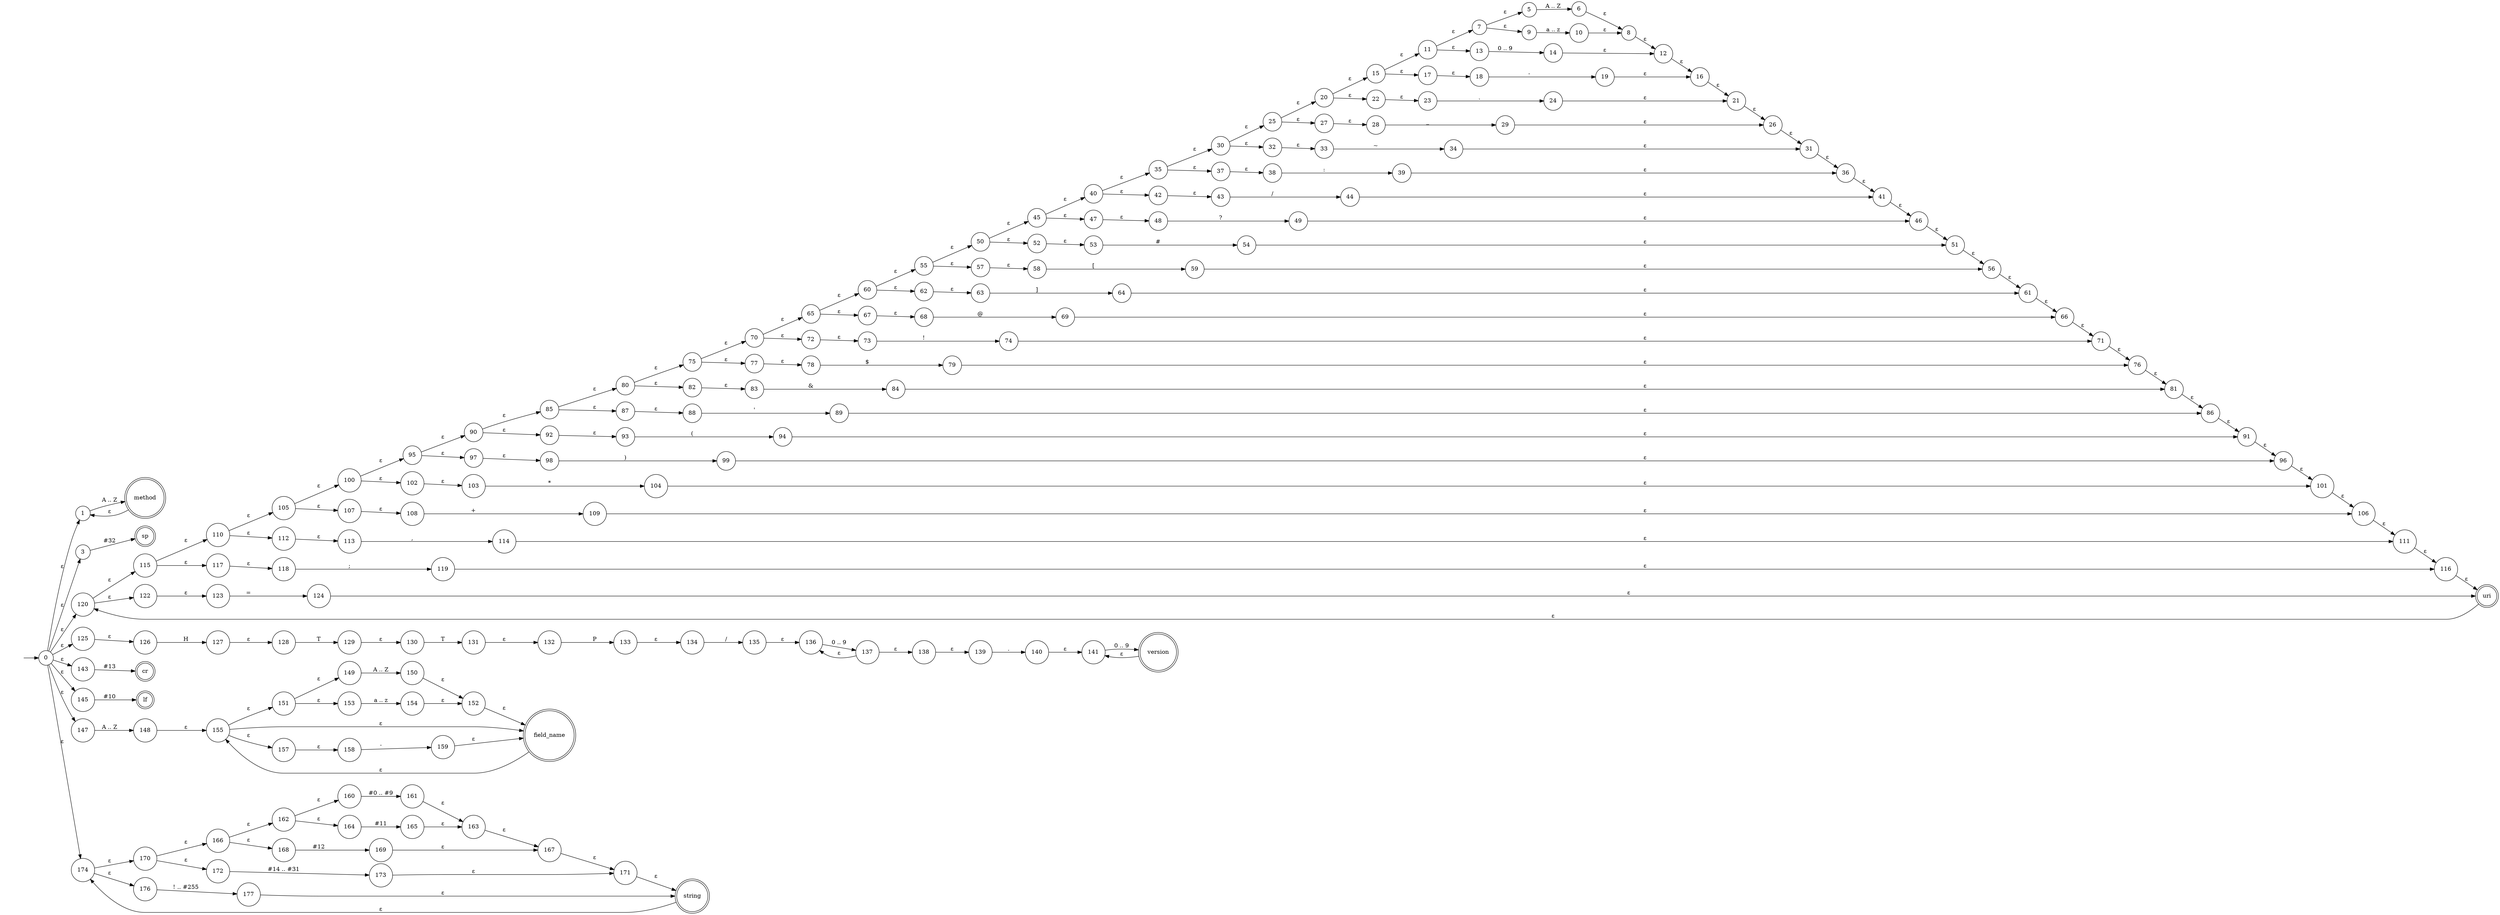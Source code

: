 digraph g {
rankdir=LR;s0[shape=circle,label="0"];
s0->s1 [label="ε"];
s0->s3 [label="ε"];
s0->s120 [label="ε"];
s0->s125 [label="ε"];
s0->s143 [label="ε"];
s0->s145 [label="ε"];
s0->s147 [label="ε"];
s0->s174 [label="ε"];
s1[shape=circle,label="1"];
s1->s2 [label="A .. Z"];
s2[shape=circle,shape=doublecircle,label="method\n"];
s2->s1 [label="ε"];
s3[shape=circle,label="3"];
s3->s4 [label="#32"];
s4[shape=circle,shape=doublecircle,label="sp\n"];
s5[shape=circle,label="5"];
s5->s6 [label="A .. Z"];
s6[shape=circle,label="6"];
s6->s8 [label="ε"];
s7[shape=circle,label="7"];
s7->s5 [label="ε"];
s7->s9 [label="ε"];
s8[shape=circle,label="8"];
s8->s12 [label="ε"];
s9[shape=circle,label="9"];
s9->s10 [label="a .. z"];
s10[shape=circle,label="10"];
s10->s8 [label="ε"];
s11[shape=circle,label="11"];
s11->s7 [label="ε"];
s11->s13 [label="ε"];
s12[shape=circle,label="12"];
s12->s16 [label="ε"];
s13[shape=circle,label="13"];
s13->s14 [label="0 .. 9"];
s14[shape=circle,label="14"];
s14->s12 [label="ε"];
s15[shape=circle,label="15"];
s15->s11 [label="ε"];
s15->s17 [label="ε"];
s16[shape=circle,label="16"];
s16->s21 [label="ε"];
s17[shape=circle,label="17"];
s17->s18 [label="ε"];
s18[shape=circle,label="18"];
s18->s19 [label="-"];
s19[shape=circle,label="19"];
s19->s16 [label="ε"];
s20[shape=circle,label="20"];
s20->s15 [label="ε"];
s20->s22 [label="ε"];
s21[shape=circle,label="21"];
s21->s26 [label="ε"];
s22[shape=circle,label="22"];
s22->s23 [label="ε"];
s23[shape=circle,label="23"];
s23->s24 [label="."];
s24[shape=circle,label="24"];
s24->s21 [label="ε"];
s25[shape=circle,label="25"];
s25->s20 [label="ε"];
s25->s27 [label="ε"];
s26[shape=circle,label="26"];
s26->s31 [label="ε"];
s27[shape=circle,label="27"];
s27->s28 [label="ε"];
s28[shape=circle,label="28"];
s28->s29 [label="_"];
s29[shape=circle,label="29"];
s29->s26 [label="ε"];
s30[shape=circle,label="30"];
s30->s25 [label="ε"];
s30->s32 [label="ε"];
s31[shape=circle,label="31"];
s31->s36 [label="ε"];
s32[shape=circle,label="32"];
s32->s33 [label="ε"];
s33[shape=circle,label="33"];
s33->s34 [label="~"];
s34[shape=circle,label="34"];
s34->s31 [label="ε"];
s35[shape=circle,label="35"];
s35->s30 [label="ε"];
s35->s37 [label="ε"];
s36[shape=circle,label="36"];
s36->s41 [label="ε"];
s37[shape=circle,label="37"];
s37->s38 [label="ε"];
s38[shape=circle,label="38"];
s38->s39 [label=":"];
s39[shape=circle,label="39"];
s39->s36 [label="ε"];
s40[shape=circle,label="40"];
s40->s35 [label="ε"];
s40->s42 [label="ε"];
s41[shape=circle,label="41"];
s41->s46 [label="ε"];
s42[shape=circle,label="42"];
s42->s43 [label="ε"];
s43[shape=circle,label="43"];
s43->s44 [label="/"];
s44[shape=circle,label="44"];
s44->s41 [label="ε"];
s45[shape=circle,label="45"];
s45->s40 [label="ε"];
s45->s47 [label="ε"];
s46[shape=circle,label="46"];
s46->s51 [label="ε"];
s47[shape=circle,label="47"];
s47->s48 [label="ε"];
s48[shape=circle,label="48"];
s48->s49 [label="?"];
s49[shape=circle,label="49"];
s49->s46 [label="ε"];
s50[shape=circle,label="50"];
s50->s45 [label="ε"];
s50->s52 [label="ε"];
s51[shape=circle,label="51"];
s51->s56 [label="ε"];
s52[shape=circle,label="52"];
s52->s53 [label="ε"];
s53[shape=circle,label="53"];
s53->s54 [label="#"];
s54[shape=circle,label="54"];
s54->s51 [label="ε"];
s55[shape=circle,label="55"];
s55->s50 [label="ε"];
s55->s57 [label="ε"];
s56[shape=circle,label="56"];
s56->s61 [label="ε"];
s57[shape=circle,label="57"];
s57->s58 [label="ε"];
s58[shape=circle,label="58"];
s58->s59 [label="["];
s59[shape=circle,label="59"];
s59->s56 [label="ε"];
s60[shape=circle,label="60"];
s60->s55 [label="ε"];
s60->s62 [label="ε"];
s61[shape=circle,label="61"];
s61->s66 [label="ε"];
s62[shape=circle,label="62"];
s62->s63 [label="ε"];
s63[shape=circle,label="63"];
s63->s64 [label="]"];
s64[shape=circle,label="64"];
s64->s61 [label="ε"];
s65[shape=circle,label="65"];
s65->s60 [label="ε"];
s65->s67 [label="ε"];
s66[shape=circle,label="66"];
s66->s71 [label="ε"];
s67[shape=circle,label="67"];
s67->s68 [label="ε"];
s68[shape=circle,label="68"];
s68->s69 [label="@"];
s69[shape=circle,label="69"];
s69->s66 [label="ε"];
s70[shape=circle,label="70"];
s70->s65 [label="ε"];
s70->s72 [label="ε"];
s71[shape=circle,label="71"];
s71->s76 [label="ε"];
s72[shape=circle,label="72"];
s72->s73 [label="ε"];
s73[shape=circle,label="73"];
s73->s74 [label="!"];
s74[shape=circle,label="74"];
s74->s71 [label="ε"];
s75[shape=circle,label="75"];
s75->s70 [label="ε"];
s75->s77 [label="ε"];
s76[shape=circle,label="76"];
s76->s81 [label="ε"];
s77[shape=circle,label="77"];
s77->s78 [label="ε"];
s78[shape=circle,label="78"];
s78->s79 [label="$"];
s79[shape=circle,label="79"];
s79->s76 [label="ε"];
s80[shape=circle,label="80"];
s80->s75 [label="ε"];
s80->s82 [label="ε"];
s81[shape=circle,label="81"];
s81->s86 [label="ε"];
s82[shape=circle,label="82"];
s82->s83 [label="ε"];
s83[shape=circle,label="83"];
s83->s84 [label="&"];
s84[shape=circle,label="84"];
s84->s81 [label="ε"];
s85[shape=circle,label="85"];
s85->s80 [label="ε"];
s85->s87 [label="ε"];
s86[shape=circle,label="86"];
s86->s91 [label="ε"];
s87[shape=circle,label="87"];
s87->s88 [label="ε"];
s88[shape=circle,label="88"];
s88->s89 [label="\'"];
s89[shape=circle,label="89"];
s89->s86 [label="ε"];
s90[shape=circle,label="90"];
s90->s85 [label="ε"];
s90->s92 [label="ε"];
s91[shape=circle,label="91"];
s91->s96 [label="ε"];
s92[shape=circle,label="92"];
s92->s93 [label="ε"];
s93[shape=circle,label="93"];
s93->s94 [label="("];
s94[shape=circle,label="94"];
s94->s91 [label="ε"];
s95[shape=circle,label="95"];
s95->s90 [label="ε"];
s95->s97 [label="ε"];
s96[shape=circle,label="96"];
s96->s101 [label="ε"];
s97[shape=circle,label="97"];
s97->s98 [label="ε"];
s98[shape=circle,label="98"];
s98->s99 [label=")"];
s99[shape=circle,label="99"];
s99->s96 [label="ε"];
s100[shape=circle,label="100"];
s100->s95 [label="ε"];
s100->s102 [label="ε"];
s101[shape=circle,label="101"];
s101->s106 [label="ε"];
s102[shape=circle,label="102"];
s102->s103 [label="ε"];
s103[shape=circle,label="103"];
s103->s104 [label="*"];
s104[shape=circle,label="104"];
s104->s101 [label="ε"];
s105[shape=circle,label="105"];
s105->s100 [label="ε"];
s105->s107 [label="ε"];
s106[shape=circle,label="106"];
s106->s111 [label="ε"];
s107[shape=circle,label="107"];
s107->s108 [label="ε"];
s108[shape=circle,label="108"];
s108->s109 [label="+"];
s109[shape=circle,label="109"];
s109->s106 [label="ε"];
s110[shape=circle,label="110"];
s110->s105 [label="ε"];
s110->s112 [label="ε"];
s111[shape=circle,label="111"];
s111->s116 [label="ε"];
s112[shape=circle,label="112"];
s112->s113 [label="ε"];
s113[shape=circle,label="113"];
s113->s114 [label=","];
s114[shape=circle,label="114"];
s114->s111 [label="ε"];
s115[shape=circle,label="115"];
s115->s110 [label="ε"];
s115->s117 [label="ε"];
s116[shape=circle,label="116"];
s116->s121 [label="ε"];
s117[shape=circle,label="117"];
s117->s118 [label="ε"];
s118[shape=circle,label="118"];
s118->s119 [label=";"];
s119[shape=circle,label="119"];
s119->s116 [label="ε"];
s120[shape=circle,label="120"];
s120->s115 [label="ε"];
s120->s122 [label="ε"];
s121[shape=circle,shape=doublecircle,label="uri\n"];
s121->s120 [label="ε"];
s122[shape=circle,label="122"];
s122->s123 [label="ε"];
s123[shape=circle,label="123"];
s123->s124 [label="="];
s124[shape=circle,label="124"];
s124->s121 [label="ε"];
s125[shape=circle,label="125"];
s125->s126 [label="ε"];
s126[shape=circle,label="126"];
s126->s127 [label="H"];
s127[shape=circle,label="127"];
s127->s128 [label="ε"];
s128[shape=circle,label="128"];
s128->s129 [label="T"];
s129[shape=circle,label="129"];
s129->s130 [label="ε"];
s130[shape=circle,label="130"];
s130->s131 [label="T"];
s131[shape=circle,label="131"];
s131->s132 [label="ε"];
s132[shape=circle,label="132"];
s132->s133 [label="P"];
s133[shape=circle,label="133"];
s133->s134 [label="ε"];
s134[shape=circle,label="134"];
s134->s135 [label="/"];
s135[shape=circle,label="135"];
s135->s136 [label="ε"];
s136[shape=circle,label="136"];
s136->s137 [label="0 .. 9"];
s137[shape=circle,label="137"];
s137->s136 [label="ε"];
s137->s138 [label="ε"];
s138[shape=circle,label="138"];
s138->s139 [label="ε"];
s139[shape=circle,label="139"];
s139->s140 [label="."];
s140[shape=circle,label="140"];
s140->s141 [label="ε"];
s141[shape=circle,label="141"];
s141->s142 [label="0 .. 9"];
s142[shape=circle,shape=doublecircle,label="version\n"];
s142->s141 [label="ε"];
s143[shape=circle,label="143"];
s143->s144 [label="#13"];
s144[shape=circle,shape=doublecircle,label="cr\n"];
s145[shape=circle,label="145"];
s145->s146 [label="#10"];
s146[shape=circle,shape=doublecircle,label="lf\n"];
s147[shape=circle,label="147"];
s147->s148 [label="A .. Z"];
s148[shape=circle,label="148"];
s148->s155 [label="ε"];
s149[shape=circle,label="149"];
s149->s150 [label="A .. Z"];
s150[shape=circle,label="150"];
s150->s152 [label="ε"];
s151[shape=circle,label="151"];
s151->s149 [label="ε"];
s151->s153 [label="ε"];
s152[shape=circle,label="152"];
s152->s156 [label="ε"];
s153[shape=circle,label="153"];
s153->s154 [label="a .. z"];
s154[shape=circle,label="154"];
s154->s152 [label="ε"];
s155[shape=circle,label="155"];
s155->s151 [label="ε"];
s155->s157 [label="ε"];
s155->s156 [label="ε"];
s156[shape=circle,shape=doublecircle,label="field_name\n"];
s156->s155 [label="ε"];
s157[shape=circle,label="157"];
s157->s158 [label="ε"];
s158[shape=circle,label="158"];
s158->s159 [label="-"];
s159[shape=circle,label="159"];
s159->s156 [label="ε"];
s160[shape=circle,label="160"];
s160->s161 [label="#0 .. #9"];
s161[shape=circle,label="161"];
s161->s163 [label="ε"];
s162[shape=circle,label="162"];
s162->s160 [label="ε"];
s162->s164 [label="ε"];
s163[shape=circle,label="163"];
s163->s167 [label="ε"];
s164[shape=circle,label="164"];
s164->s165 [label="#11"];
s165[shape=circle,label="165"];
s165->s163 [label="ε"];
s166[shape=circle,label="166"];
s166->s162 [label="ε"];
s166->s168 [label="ε"];
s167[shape=circle,label="167"];
s167->s171 [label="ε"];
s168[shape=circle,label="168"];
s168->s169 [label="#12"];
s169[shape=circle,label="169"];
s169->s167 [label="ε"];
s170[shape=circle,label="170"];
s170->s166 [label="ε"];
s170->s172 [label="ε"];
s171[shape=circle,label="171"];
s171->s175 [label="ε"];
s172[shape=circle,label="172"];
s172->s173 [label="#14 .. #31"];
s173[shape=circle,label="173"];
s173->s171 [label="ε"];
s174[shape=circle,label="174"];
s174->s170 [label="ε"];
s174->s176 [label="ε"];
s175[shape=circle,shape=doublecircle,label="string\n"];
s175->s174 [label="ε"];
s176[shape=circle,label="176"];
s176->s177 [label="! .. #255"];
s177[shape=circle,label="177"];
s177->s175 [label="ε"];
empty->s0; empty[label="",shape=none];
}
